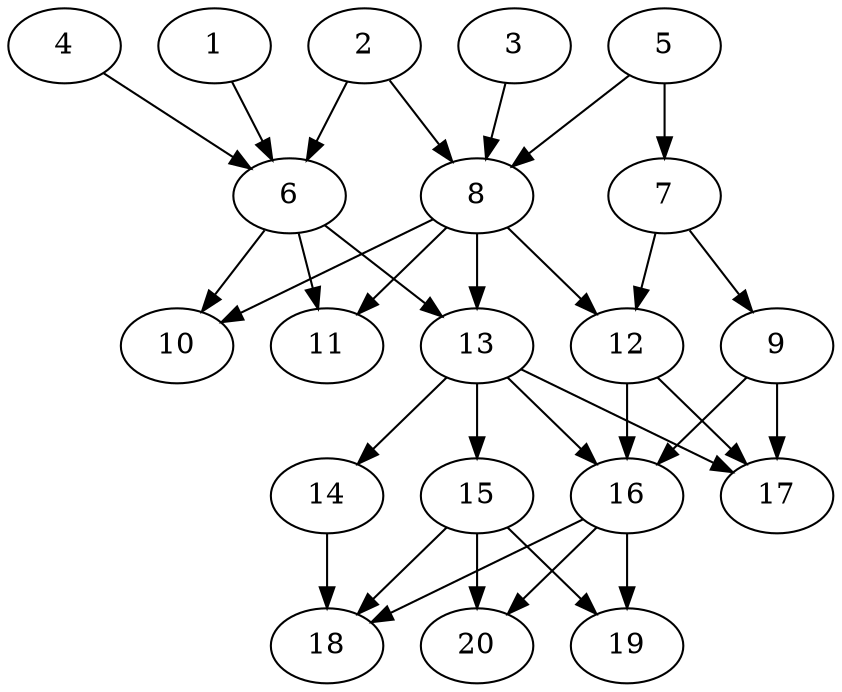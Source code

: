 // DAG automatically generated by daggen at Tue Jul 23 14:27:02 2019
// ./daggen --dot -n 20 --ccr 0.3 --fat 0.5 --regular 0.5 --density 0.7 --mindata 5242880 --maxdata 52428800 
digraph G {
  1 [size="69413547", alpha="0.16", expect_size="20824064"] 
  1 -> 6 [size ="20824064"]
  2 [size="57794560", alpha="0.13", expect_size="17338368"] 
  2 -> 6 [size ="17338368"]
  2 -> 8 [size ="17338368"]
  3 [size="82524160", alpha="0.20", expect_size="24757248"] 
  3 -> 8 [size ="24757248"]
  4 [size="80162133", alpha="0.07", expect_size="24048640"] 
  4 -> 6 [size ="24048640"]
  5 [size="149292373", alpha="0.17", expect_size="44787712"] 
  5 -> 7 [size ="44787712"]
  5 -> 8 [size ="44787712"]
  6 [size="77871787", alpha="0.11", expect_size="23361536"] 
  6 -> 10 [size ="23361536"]
  6 -> 11 [size ="23361536"]
  6 -> 13 [size ="23361536"]
  7 [size="138168320", alpha="0.04", expect_size="41450496"] 
  7 -> 9 [size ="41450496"]
  7 -> 12 [size ="41450496"]
  8 [size="123456853", alpha="0.18", expect_size="37037056"] 
  8 -> 10 [size ="37037056"]
  8 -> 11 [size ="37037056"]
  8 -> 12 [size ="37037056"]
  8 -> 13 [size ="37037056"]
  9 [size="117930667", alpha="0.18", expect_size="35379200"] 
  9 -> 16 [size ="35379200"]
  9 -> 17 [size ="35379200"]
  10 [size="162164053", alpha="0.13", expect_size="48649216"] 
  11 [size="159662080", alpha="0.09", expect_size="47898624"] 
  12 [size="126269440", alpha="0.20", expect_size="37880832"] 
  12 -> 16 [size ="37880832"]
  12 -> 17 [size ="37880832"]
  13 [size="74513067", alpha="0.02", expect_size="22353920"] 
  13 -> 14 [size ="22353920"]
  13 -> 15 [size ="22353920"]
  13 -> 16 [size ="22353920"]
  13 -> 17 [size ="22353920"]
  14 [size="71529813", alpha="0.07", expect_size="21458944"] 
  14 -> 18 [size ="21458944"]
  15 [size="124422827", alpha="0.16", expect_size="37326848"] 
  15 -> 18 [size ="37326848"]
  15 -> 19 [size ="37326848"]
  15 -> 20 [size ="37326848"]
  16 [size="100922027", alpha="0.14", expect_size="30276608"] 
  16 -> 18 [size ="30276608"]
  16 -> 19 [size ="30276608"]
  16 -> 20 [size ="30276608"]
  17 [size="30545920", alpha="0.07", expect_size="9163776"] 
  18 [size="58934613", alpha="0.02", expect_size="17680384"] 
  19 [size="45175467", alpha="0.05", expect_size="13552640"] 
  20 [size="29904213", alpha="0.06", expect_size="8971264"] 
}
